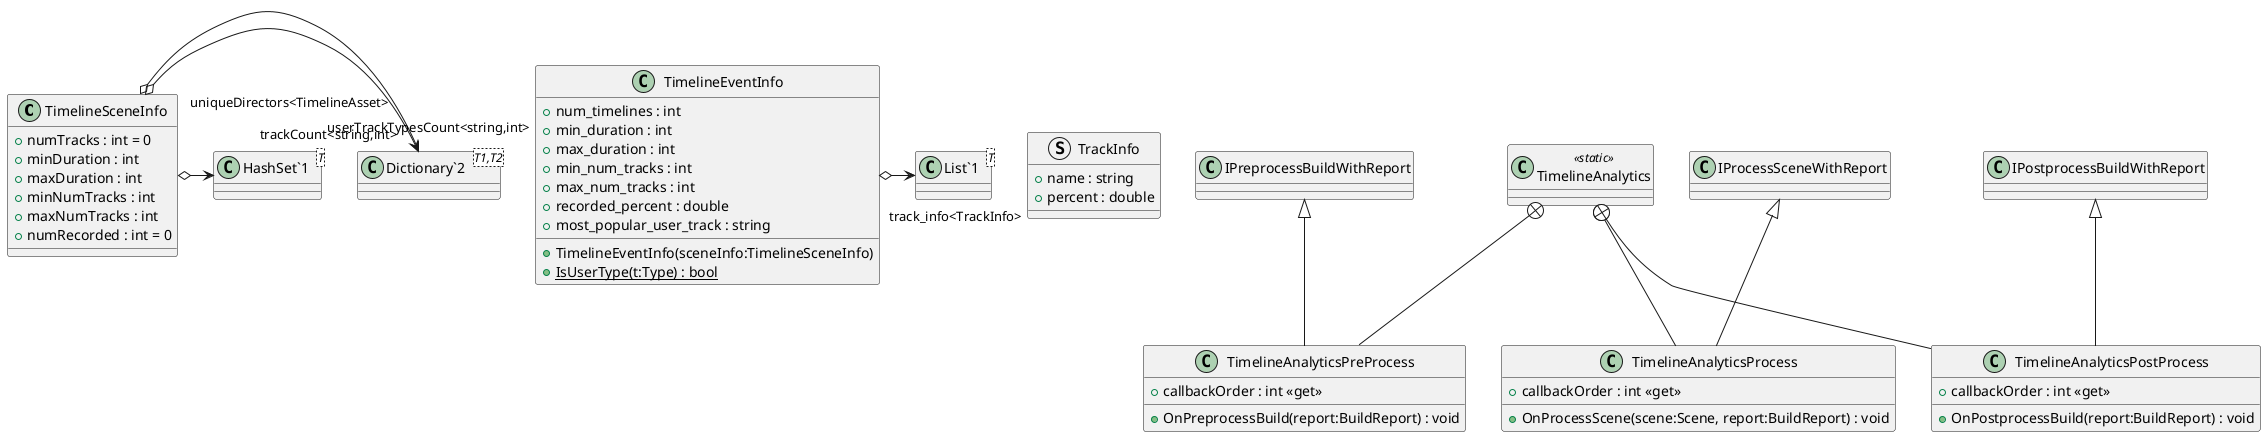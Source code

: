 @startuml
class TimelineSceneInfo {
    + numTracks : int = 0
    + minDuration : int
    + maxDuration : int
    + minNumTracks : int
    + maxNumTracks : int
    + numRecorded : int = 0
}
struct TrackInfo {
    + name : string
    + percent : double
}
class TimelineEventInfo {
    + num_timelines : int
    + min_duration : int
    + max_duration : int
    + min_num_tracks : int
    + max_num_tracks : int
    + recorded_percent : double
    + most_popular_user_track : string
    + TimelineEventInfo(sceneInfo:TimelineSceneInfo)
    + {static} IsUserType(t:Type) : bool
}
class TimelineAnalytics <<static>> {
}
class "Dictionary`2"<T1,T2> {
}
class "HashSet`1"<T> {
}
class "List`1"<T> {
}
class TimelineAnalyticsPreProcess {
    + callbackOrder : int <<get>>
    + OnPreprocessBuild(report:BuildReport) : void
}
class TimelineAnalyticsProcess {
    + callbackOrder : int <<get>>
    + OnProcessScene(scene:Scene, report:BuildReport) : void
}
class TimelineAnalyticsPostProcess {
    + callbackOrder : int <<get>>
    + OnPostprocessBuild(report:BuildReport) : void
}
TimelineSceneInfo o-> "trackCount<string,int>" "Dictionary`2"
TimelineSceneInfo o-> "userTrackTypesCount<string,int>" "Dictionary`2"
TimelineSceneInfo o-> "uniqueDirectors<TimelineAsset>" "HashSet`1"
TimelineEventInfo o-> "track_info<TrackInfo>" "List`1"
TimelineAnalytics +-- TimelineAnalyticsPreProcess
IPreprocessBuildWithReport <|-- TimelineAnalyticsPreProcess
TimelineAnalytics +-- TimelineAnalyticsProcess
IProcessSceneWithReport <|-- TimelineAnalyticsProcess
TimelineAnalytics +-- TimelineAnalyticsPostProcess
IPostprocessBuildWithReport <|-- TimelineAnalyticsPostProcess
@enduml
